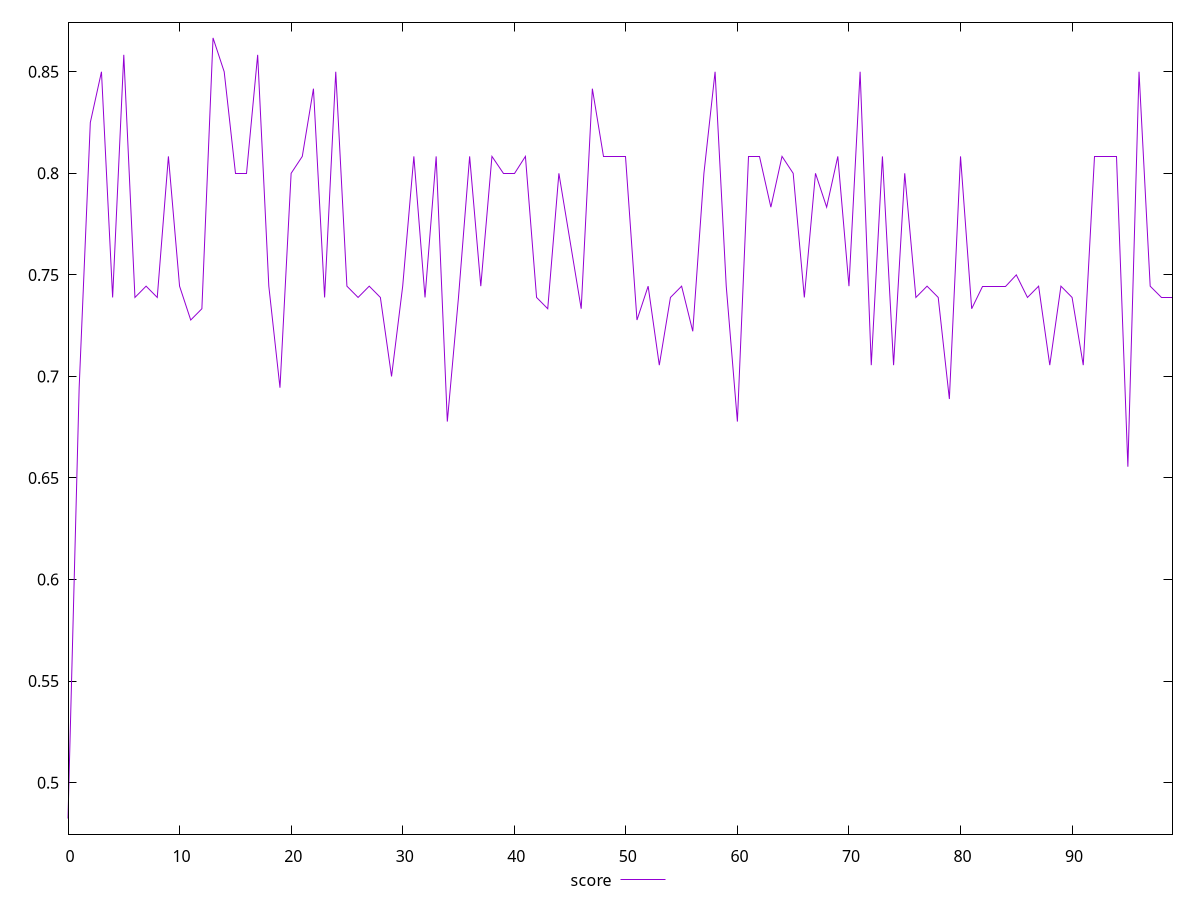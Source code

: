 reset

$score <<EOF
0 0.4823529411764706
1 0.6944444444444444
2 0.825
3 0.85
4 0.7388888888888889
5 0.8583333333333334
6 0.7388888888888889
7 0.7444444444444445
8 0.7388888888888889
9 0.8083333333333333
10 0.7444444444444445
11 0.7277777777777777
12 0.7333333333333333
13 0.8666666666666667
14 0.85
15 0.8
16 0.8
17 0.8583333333333334
18 0.7444444444444445
19 0.6944444444444444
20 0.8
21 0.8083333333333333
22 0.8416666666666667
23 0.7388888888888889
24 0.85
25 0.7444444444444445
26 0.7388888888888889
27 0.7444444444444445
28 0.7388888888888889
29 0.7
30 0.7444444444444445
31 0.8083333333333333
32 0.7388888888888889
33 0.8083333333333333
34 0.6777777777777778
35 0.7388888888888889
36 0.8083333333333333
37 0.7444444444444445
38 0.8083333333333333
39 0.8
40 0.8
41 0.8083333333333333
42 0.7388888888888889
43 0.7333333333333333
44 0.8
45 0.7666666666666666
46 0.7333333333333333
47 0.8416666666666667
48 0.8083333333333333
49 0.8083333333333333
50 0.8083333333333333
51 0.7277777777777777
52 0.7444444444444445
53 0.7055555555555556
54 0.7388888888888889
55 0.7444444444444445
56 0.7222222222222222
57 0.8
58 0.85
59 0.7444444444444445
60 0.6777777777777778
61 0.8083333333333333
62 0.8083333333333333
63 0.7833333333333333
64 0.8083333333333333
65 0.8
66 0.7388888888888889
67 0.8
68 0.7833333333333333
69 0.8083333333333333
70 0.7444444444444445
71 0.85
72 0.7055555555555556
73 0.8083333333333333
74 0.7055555555555556
75 0.8
76 0.7388888888888889
77 0.7444444444444445
78 0.7388888888888889
79 0.6888888888888889
80 0.8083333333333333
81 0.7333333333333333
82 0.7444444444444445
83 0.7444444444444445
84 0.7444444444444445
85 0.75
86 0.7388888888888889
87 0.7444444444444445
88 0.7055555555555556
89 0.7444444444444445
90 0.7388888888888889
91 0.7055555555555556
92 0.8083333333333333
93 0.8083333333333333
94 0.8083333333333333
95 0.6555555555555556
96 0.85
97 0.7444444444444445
98 0.7388888888888889
99 0.7388888888888889
EOF

set key outside below
set xrange [0:99]
set yrange [0.4746666666666667:0.8743529411764707]
set trange [0.4746666666666667:0.8743529411764707]
set terminal svg size 640, 490 enhanced background rgb 'white'
set output "report_00007_2020-12-11T15:55:29.892Z/uses-http2/samples/pages/score/values.svg"

plot $score title "score" with line

reset

